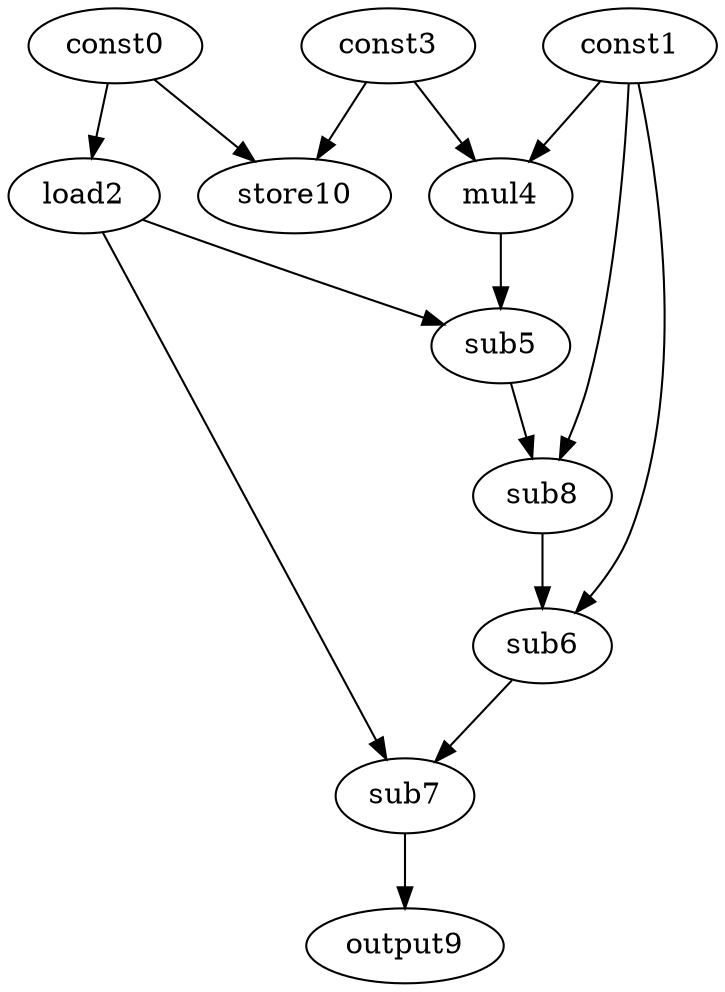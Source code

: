digraph G { 
const0[opcode=const]; 
const1[opcode=const]; 
load2[opcode=load]; 
const3[opcode=const]; 
mul4[opcode=mul]; 
sub5[opcode=sub]; 
sub6[opcode=sub]; 
sub7[opcode=sub]; 
sub8[opcode=sub]; 
output9[opcode=output]; 
store10[opcode=store]; 
const0->load2[operand=0];
const1->mul4[operand=0];
const3->mul4[operand=1];
const0->store10[operand=0];
const3->store10[operand=1];
load2->sub5[operand=0];
mul4->sub5[operand=1];
const1->sub8[operand=0];
sub5->sub8[operand=1];
sub8->sub6[operand=0];
const1->sub6[operand=1];
load2->sub7[operand=0];
sub6->sub7[operand=1];
sub7->output9[operand=0];
}
